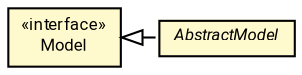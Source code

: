 #!/usr/local/bin/dot
#
# Class diagram 
# Generated by UMLGraph version R5_7_2-60-g0e99a6 (http://www.spinellis.gr/umlgraph/)
#

digraph G {
	graph [fontnames="svg"]
	edge [fontname="Roboto",fontsize=7,labelfontname="Roboto",labelfontsize=7,color="black"];
	node [fontname="Roboto",fontcolor="black",fontsize=8,shape=plaintext,margin=0,width=0,height=0];
	nodesep=0.15;
	ranksep=0.25;
	rankdir=LR;
	// de.lmu.ifi.dbs.elki.data.model.AbstractModel
	c1179673 [label=<<table title="de.lmu.ifi.dbs.elki.data.model.AbstractModel" border="0" cellborder="1" cellspacing="0" cellpadding="2" bgcolor="lemonChiffon" href="AbstractModel.html" target="_parent">
		<tr><td><table border="0" cellspacing="0" cellpadding="1">
		<tr><td align="center" balign="center"> <font face="Roboto"><i>AbstractModel</i></font> </td></tr>
		</table></td></tr>
		</table>>, URL="AbstractModel.html"];
	// de.lmu.ifi.dbs.elki.data.model.Model
	c1179685 [label=<<table title="de.lmu.ifi.dbs.elki.data.model.Model" border="0" cellborder="1" cellspacing="0" cellpadding="2" bgcolor="LemonChiffon" href="Model.html" target="_parent">
		<tr><td><table border="0" cellspacing="0" cellpadding="1">
		<tr><td align="center" balign="center"> &#171;interface&#187; </td></tr>
		<tr><td align="center" balign="center"> <font face="Roboto">Model</font> </td></tr>
		</table></td></tr>
		</table>>, URL="Model.html"];
	// de.lmu.ifi.dbs.elki.data.model.AbstractModel implements de.lmu.ifi.dbs.elki.data.model.Model
	c1179685 -> c1179673 [arrowtail=empty,style=dashed,dir=back,weight=9];
}

